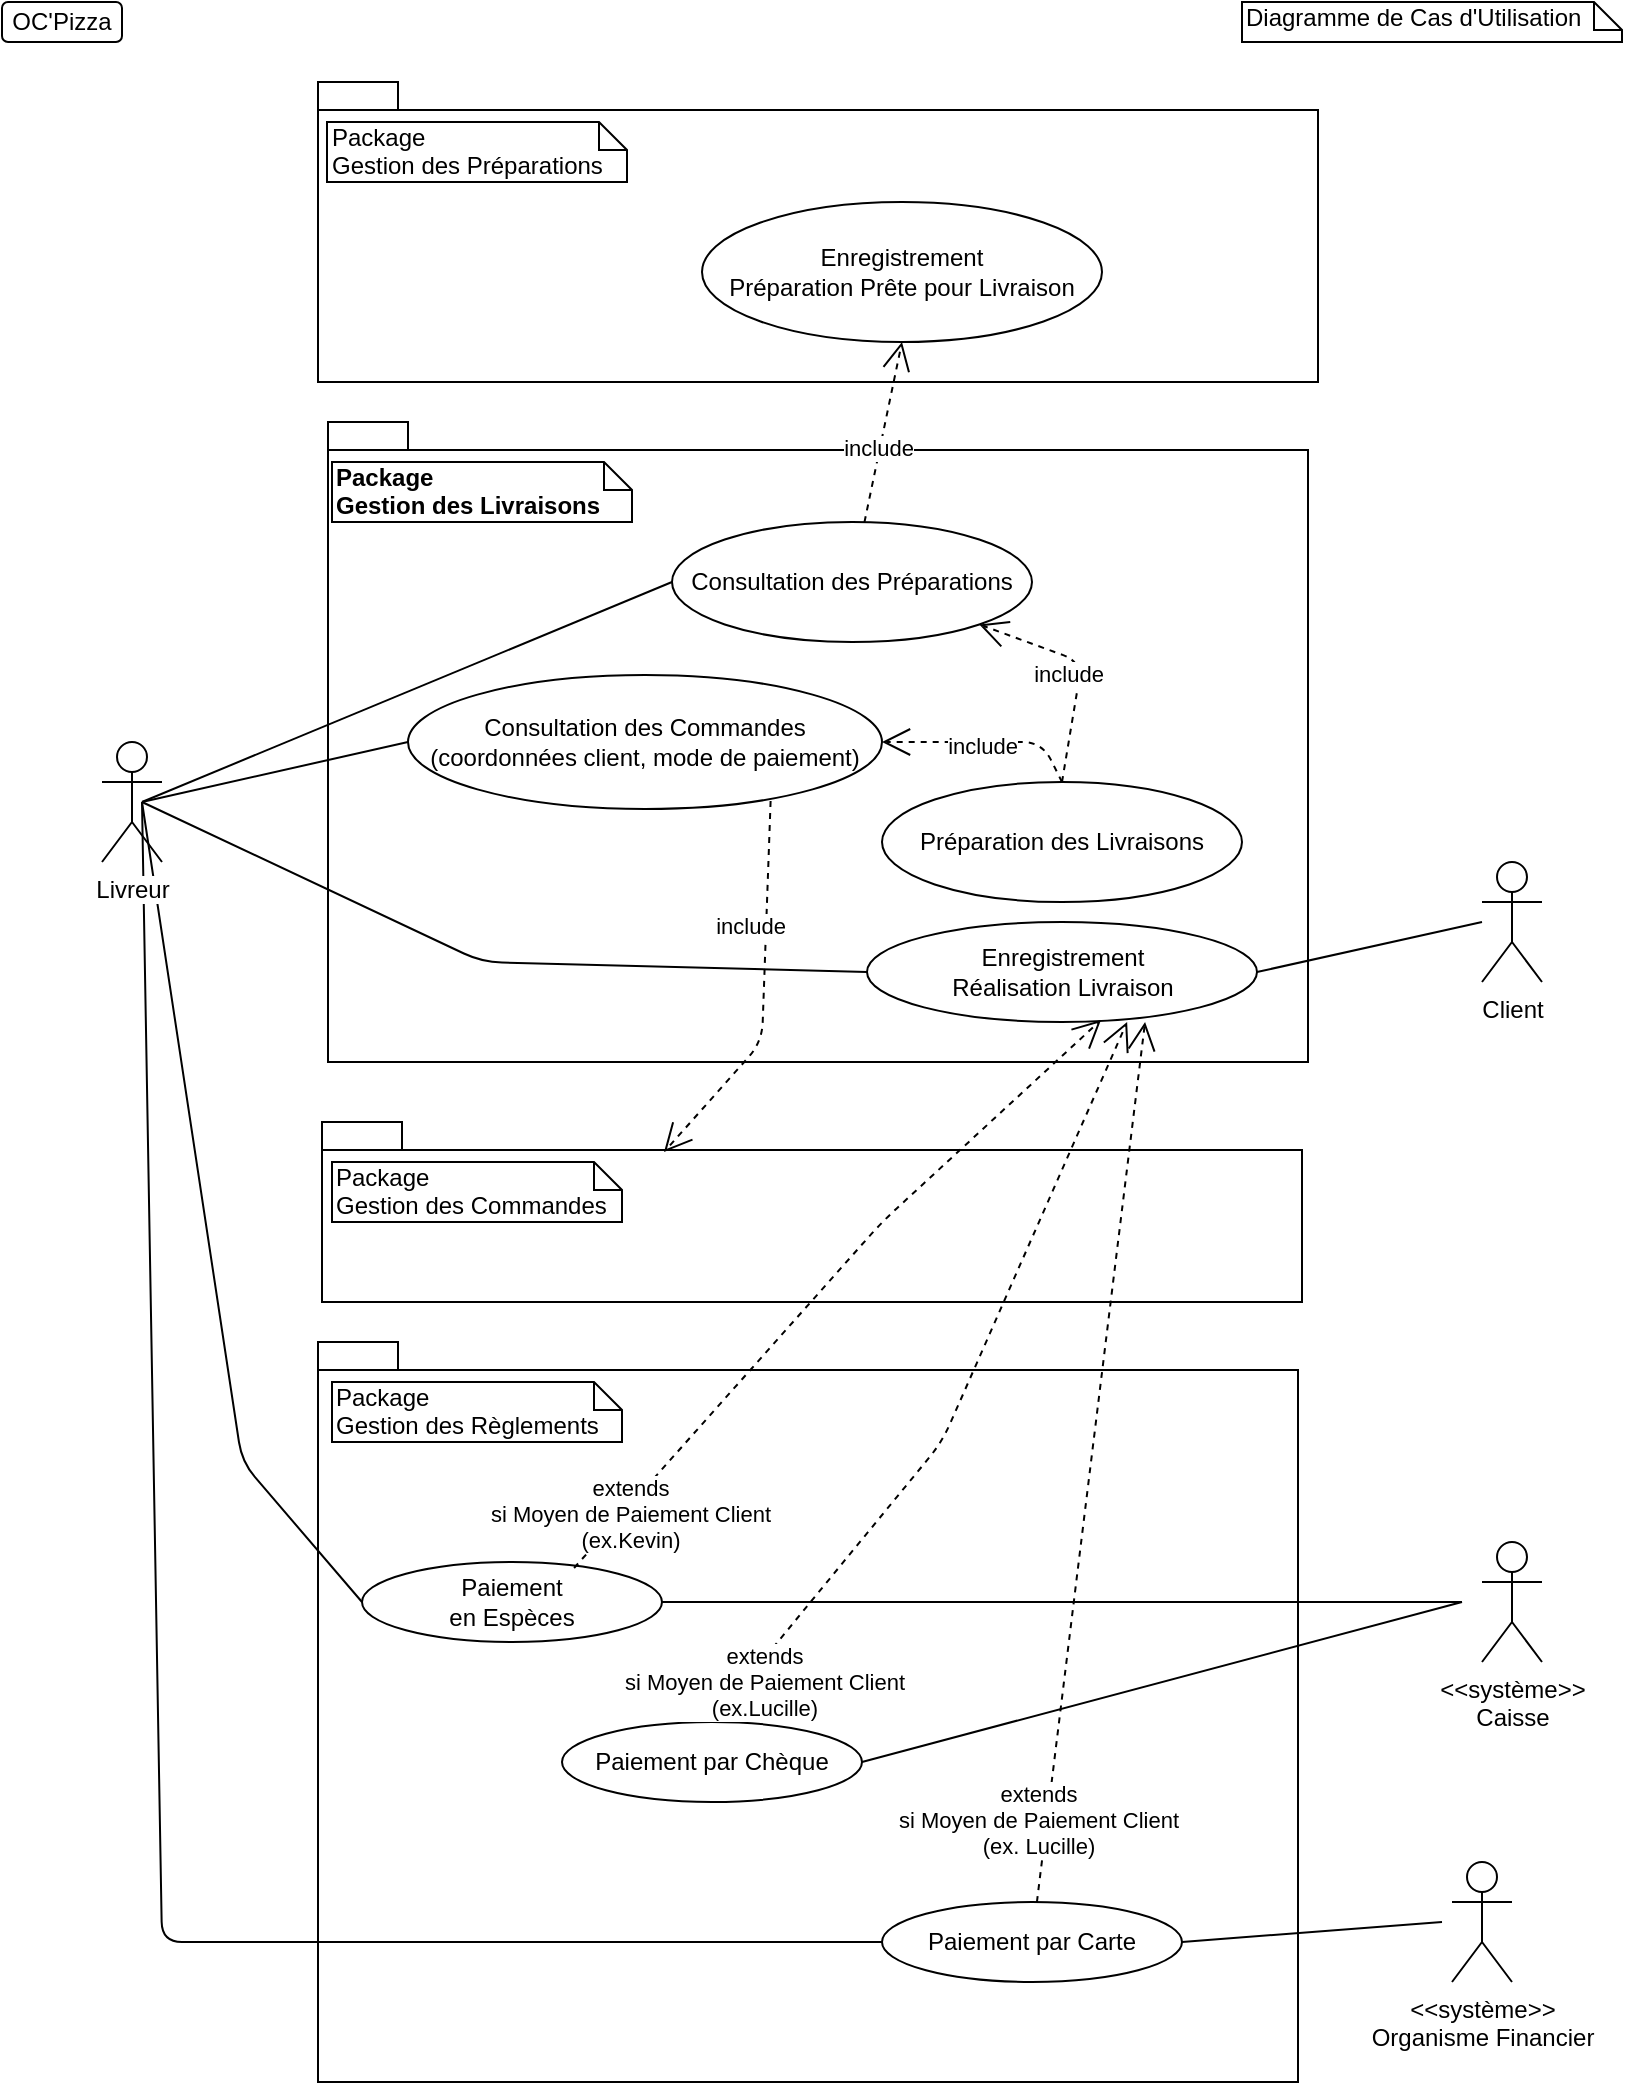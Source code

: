 <mxfile version="12.3.3" type="device" pages="1"><diagram id="ZVZr_ygmx5iWLDqqZzpk" name="Page-1"><mxGraphModel dx="1172" dy="655" grid="1" gridSize="10" guides="1" tooltips="1" connect="1" arrows="1" fold="1" page="1" pageScale="1" pageWidth="827" pageHeight="1169" math="0" shadow="0"><root><mxCell id="0"/><mxCell id="1" parent="0"/><mxCell id="DVYpHfOy4R6UXXZ0ZFMs-27" value="" style="shape=folder;fontStyle=1;spacingTop=10;tabWidth=40;tabHeight=14;tabPosition=left;html=1;" parent="1" vertex="1"><mxGeometry x="170" y="570" width="490" height="90" as="geometry"/></mxCell><mxCell id="7RBhTeeqjgn5L5TprI7I-27" value="" style="shape=folder;fontStyle=1;spacingTop=10;tabWidth=40;tabHeight=14;tabPosition=left;html=1;" parent="1" vertex="1"><mxGeometry x="173" y="220" width="490" height="320" as="geometry"/></mxCell><mxCell id="7RBhTeeqjgn5L5TprI7I-25" value="" style="shape=folder;fontStyle=1;spacingTop=10;tabWidth=40;tabHeight=14;tabPosition=left;html=1;" parent="1" vertex="1"><mxGeometry x="168" y="50" width="500" height="150" as="geometry"/></mxCell><mxCell id="HdKIo4G3xb_w0U2Cbs_q-2" value="OC'Pizza" style="rounded=1;whiteSpace=wrap;html=1;" parent="1" vertex="1"><mxGeometry x="10" y="10" width="60" height="20" as="geometry"/></mxCell><mxCell id="HdKIo4G3xb_w0U2Cbs_q-4" value="Diagramme de Cas d'Utilisation" style="shape=note;whiteSpace=wrap;html=1;size=14;verticalAlign=top;align=left;spacingTop=-6;" parent="1" vertex="1"><mxGeometry x="630" y="10" width="190" height="20" as="geometry"/></mxCell><mxCell id="HdKIo4G3xb_w0U2Cbs_q-5" value="&amp;lt;&amp;lt;système&amp;gt;&amp;gt;&lt;br&gt;Organisme Financier" style="shape=umlActor;verticalLabelPosition=bottom;labelBackgroundColor=#ffffff;verticalAlign=top;html=1;" parent="1" vertex="1"><mxGeometry x="735" y="940" width="30" height="60" as="geometry"/></mxCell><mxCell id="7RBhTeeqjgn5L5TprI7I-6" value="Enregistrement&lt;br&gt;Préparation Prête pour Livraison" style="ellipse;whiteSpace=wrap;html=1;" parent="1" vertex="1"><mxGeometry x="360" y="110" width="200" height="70" as="geometry"/></mxCell><mxCell id="7RBhTeeqjgn5L5TprI7I-8" value="Package&lt;br&gt;Gestion des Préparations" style="shape=note;whiteSpace=wrap;html=1;size=14;verticalAlign=top;align=left;spacingTop=-6;" parent="1" vertex="1"><mxGeometry x="172.5" y="70" width="150" height="30" as="geometry"/></mxCell><mxCell id="7RBhTeeqjgn5L5TprI7I-14" value="" style="endArrow=none;html=1;entryX=0;entryY=0.5;entryDx=0;entryDy=0;" parent="1" target="DVYpHfOy4R6UXXZ0ZFMs-5" edge="1"><mxGeometry width="50" height="50" relative="1" as="geometry"><mxPoint x="80" y="410" as="sourcePoint"/><mxPoint x="380" y="155" as="targetPoint"/></mxGeometry></mxCell><mxCell id="7RBhTeeqjgn5L5TprI7I-18" value="&lt;b&gt;Package&lt;br&gt;Gestion des Livraisons&lt;/b&gt;" style="shape=note;whiteSpace=wrap;html=1;size=14;verticalAlign=top;align=left;spacingTop=-6;" parent="1" vertex="1"><mxGeometry x="175" y="240" width="150" height="30" as="geometry"/></mxCell><mxCell id="7RBhTeeqjgn5L5TprI7I-37" value="include" style="endArrow=open;endSize=12;dashed=1;html=1;entryX=0.5;entryY=1;entryDx=0;entryDy=0;" parent="1" source="DVYpHfOy4R6UXXZ0ZFMs-5" target="7RBhTeeqjgn5L5TprI7I-6" edge="1"><mxGeometry x="-0.169" y="1" width="160" relative="1" as="geometry"><mxPoint x="430" y="300" as="sourcePoint"/><mxPoint x="580" y="740" as="targetPoint"/><mxPoint as="offset"/></mxGeometry></mxCell><mxCell id="DVYpHfOy4R6UXXZ0ZFMs-5" value="Consultation des Préparations" style="ellipse;whiteSpace=wrap;html=1;" parent="1" vertex="1"><mxGeometry x="345" y="270" width="180" height="60" as="geometry"/></mxCell><mxCell id="DVYpHfOy4R6UXXZ0ZFMs-6" value="Enregistrement&lt;br&gt;Réalisation Livraison" style="ellipse;whiteSpace=wrap;html=1;" parent="1" vertex="1"><mxGeometry x="442.5" y="470" width="195" height="50" as="geometry"/></mxCell><mxCell id="DVYpHfOy4R6UXXZ0ZFMs-12" value="" style="endArrow=none;html=1;entryX=0;entryY=0.5;entryDx=0;entryDy=0;" parent="1" target="DVYpHfOy4R6UXXZ0ZFMs-6" edge="1"><mxGeometry width="50" height="50" relative="1" as="geometry"><mxPoint x="80" y="410" as="sourcePoint"/><mxPoint x="360" y="340" as="targetPoint"/><Array as="points"><mxPoint x="250" y="490"/></Array></mxGeometry></mxCell><mxCell id="DVYpHfOy4R6UXXZ0ZFMs-28" value="Package&lt;br&gt;Gestion des Commandes" style="shape=note;whiteSpace=wrap;html=1;size=14;verticalAlign=top;align=left;spacingTop=-6;" parent="1" vertex="1"><mxGeometry x="175" y="590" width="145" height="30" as="geometry"/></mxCell><mxCell id="DVYpHfOy4R6UXXZ0ZFMs-29" value="" style="shape=folder;fontStyle=1;spacingTop=10;tabWidth=40;tabHeight=14;tabPosition=left;html=1;" parent="1" vertex="1"><mxGeometry x="168" y="680" width="490" height="370" as="geometry"/></mxCell><mxCell id="MFoFb-cfA_q3jg08BGN9-2" value="Consultation des Commandes&lt;br&gt;(coordonnées client, mode de paiement)" style="ellipse;whiteSpace=wrap;html=1;" parent="1" vertex="1"><mxGeometry x="213" y="346.5" width="237" height="67" as="geometry"/></mxCell><mxCell id="MFoFb-cfA_q3jg08BGN9-3" value="" style="endArrow=none;html=1;entryX=0;entryY=0.5;entryDx=0;entryDy=0;" parent="1" target="MFoFb-cfA_q3jg08BGN9-2" edge="1"><mxGeometry width="50" height="50" relative="1" as="geometry"><mxPoint x="80" y="410" as="sourcePoint"/><mxPoint x="460" y="426.5" as="targetPoint"/></mxGeometry></mxCell><mxCell id="MFoFb-cfA_q3jg08BGN9-4" value="Package&lt;br&gt;Gestion des Règlements" style="shape=note;whiteSpace=wrap;html=1;size=14;verticalAlign=top;align=left;spacingTop=-6;" parent="1" vertex="1"><mxGeometry x="175" y="700" width="145" height="30" as="geometry"/></mxCell><mxCell id="MFoFb-cfA_q3jg08BGN9-5" value="Paiement&lt;br&gt;en Espèces" style="ellipse;whiteSpace=wrap;html=1;" parent="1" vertex="1"><mxGeometry x="190" y="790" width="150" height="40" as="geometry"/></mxCell><mxCell id="MFoFb-cfA_q3jg08BGN9-6" value="Paiement par Carte" style="ellipse;whiteSpace=wrap;html=1;" parent="1" vertex="1"><mxGeometry x="450" y="960" width="150" height="40" as="geometry"/></mxCell><mxCell id="MFoFb-cfA_q3jg08BGN9-7" value="include" style="endArrow=open;endSize=12;dashed=1;html=1;exitX=0.5;exitY=0;exitDx=0;exitDy=0;" parent="1" source="1Hu7uINNHZp6eOHPJyl5-1" target="MFoFb-cfA_q3jg08BGN9-2" edge="1"><mxGeometry x="0.098" y="10" width="160" relative="1" as="geometry"><mxPoint x="630" y="500" as="sourcePoint"/><mxPoint x="470" y="500" as="targetPoint"/><Array as="points"><mxPoint x="530" y="380"/></Array><mxPoint x="4" y="-8" as="offset"/></mxGeometry></mxCell><mxCell id="MFoFb-cfA_q3jg08BGN9-8" value="extends&lt;br&gt;si Moyen de Paiement Client&lt;br&gt;(ex.Kevin)" style="endArrow=open;endSize=12;dashed=1;html=1;exitX=0.707;exitY=0.075;exitDx=0;exitDy=0;exitPerimeter=0;entryX=0.6;entryY=0.98;entryDx=0;entryDy=0;entryPerimeter=0;" parent="1" source="MFoFb-cfA_q3jg08BGN9-5" target="DVYpHfOy4R6UXXZ0ZFMs-6" edge="1"><mxGeometry x="-0.797" y="-3" width="160" relative="1" as="geometry"><mxPoint x="360" y="740" as="sourcePoint"/><mxPoint x="520" y="740" as="targetPoint"/><mxPoint as="offset"/><Array as="points"><mxPoint x="450" y="620"/></Array></mxGeometry></mxCell><mxCell id="MFoFb-cfA_q3jg08BGN9-9" value="extends&lt;br&gt;si Moyen de Paiement Client&lt;br&gt;(ex. Lucille)" style="endArrow=open;endSize=12;dashed=1;html=1;entryX=0.713;entryY=1;entryDx=0;entryDy=0;entryPerimeter=0;" parent="1" source="MFoFb-cfA_q3jg08BGN9-6" target="DVYpHfOy4R6UXXZ0ZFMs-6" edge="1"><mxGeometry x="-0.816" y="4" width="160" relative="1" as="geometry"><mxPoint x="460" y="740" as="sourcePoint"/><mxPoint x="590" y="420" as="targetPoint"/><mxPoint as="offset"/></mxGeometry></mxCell><mxCell id="MFoFb-cfA_q3jg08BGN9-10" value="" style="endArrow=none;html=1;exitX=0;exitY=0.5;exitDx=0;exitDy=0;" parent="1" source="MFoFb-cfA_q3jg08BGN9-5" edge="1"><mxGeometry width="50" height="50" relative="1" as="geometry"><mxPoint x="10" y="960" as="sourcePoint"/><mxPoint x="80" y="410" as="targetPoint"/><Array as="points"><mxPoint x="130" y="740"/></Array></mxGeometry></mxCell><mxCell id="MFoFb-cfA_q3jg08BGN9-12" value="" style="endArrow=none;html=1;exitX=0;exitY=0.5;exitDx=0;exitDy=0;" parent="1" source="MFoFb-cfA_q3jg08BGN9-6" edge="1"><mxGeometry width="50" height="50" relative="1" as="geometry"><mxPoint x="250" y="795" as="sourcePoint"/><mxPoint x="80" y="410" as="targetPoint"/><Array as="points"><mxPoint x="90" y="980"/></Array></mxGeometry></mxCell><mxCell id="MFoFb-cfA_q3jg08BGN9-13" value="include" style="endArrow=open;endSize=12;dashed=1;html=1;exitX=0.765;exitY=0.94;exitDx=0;exitDy=0;exitPerimeter=0;entryX=0.349;entryY=0.167;entryDx=0;entryDy=0;entryPerimeter=0;" parent="1" source="MFoFb-cfA_q3jg08BGN9-2" target="DVYpHfOy4R6UXXZ0ZFMs-27" edge="1"><mxGeometry x="-0.35" y="-7" width="160" relative="1" as="geometry"><mxPoint x="270" y="520" as="sourcePoint"/><mxPoint x="409" y="585" as="targetPoint"/><Array as="points"><mxPoint x="390" y="530"/></Array><mxPoint x="-1" as="offset"/></mxGeometry></mxCell><mxCell id="MFoFb-cfA_q3jg08BGN9-14" value="Livreur" style="shape=umlActor;verticalLabelPosition=bottom;labelBackgroundColor=#ffffff;verticalAlign=top;html=1;" parent="1" vertex="1"><mxGeometry x="60" y="380" width="30" height="60" as="geometry"/></mxCell><mxCell id="MFoFb-cfA_q3jg08BGN9-15" value="" style="endArrow=none;html=1;exitX=1;exitY=0.5;exitDx=0;exitDy=0;" parent="1" source="MFoFb-cfA_q3jg08BGN9-6" edge="1"><mxGeometry width="50" height="50" relative="1" as="geometry"><mxPoint x="680" y="860" as="sourcePoint"/><mxPoint x="730" y="970" as="targetPoint"/></mxGeometry></mxCell><mxCell id="qcNuktViXRDE5sAEl-gD-1" value="Paiement par Chèque" style="ellipse;whiteSpace=wrap;html=1;" parent="1" vertex="1"><mxGeometry x="290" y="870" width="150" height="40" as="geometry"/></mxCell><mxCell id="qcNuktViXRDE5sAEl-gD-2" value="extends&lt;br&gt;si Moyen de Paiement Client&lt;br&gt;(ex.Lucille)" style="endArrow=open;endSize=12;dashed=1;html=1;exitX=0.5;exitY=0;exitDx=0;exitDy=0;entryX=0.667;entryY=1;entryDx=0;entryDy=0;entryPerimeter=0;" parent="1" source="qcNuktViXRDE5sAEl-gD-1" target="DVYpHfOy4R6UXXZ0ZFMs-6" edge="1"><mxGeometry x="-0.844" y="-7" width="160" relative="1" as="geometry"><mxPoint x="373.05" y="862" as="sourcePoint"/><mxPoint x="570" y="420" as="targetPoint"/><mxPoint as="offset"/><Array as="points"><mxPoint x="480" y="730"/></Array></mxGeometry></mxCell><mxCell id="1Hu7uINNHZp6eOHPJyl5-1" value="Préparation des Livraisons" style="ellipse;whiteSpace=wrap;html=1;" parent="1" vertex="1"><mxGeometry x="450" y="400" width="180" height="60" as="geometry"/></mxCell><mxCell id="1Hu7uINNHZp6eOHPJyl5-2" value="&amp;lt;&amp;lt;système&amp;gt;&amp;gt;&lt;br&gt;Caisse" style="shape=umlActor;verticalLabelPosition=bottom;labelBackgroundColor=#ffffff;verticalAlign=top;html=1;" parent="1" vertex="1"><mxGeometry x="750" y="780" width="30" height="60" as="geometry"/></mxCell><mxCell id="1Hu7uINNHZp6eOHPJyl5-5" value="" style="endArrow=none;html=1;exitX=1;exitY=0.5;exitDx=0;exitDy=0;" parent="1" source="MFoFb-cfA_q3jg08BGN9-5" edge="1"><mxGeometry width="50" height="50" relative="1" as="geometry"><mxPoint x="595" y="790" as="sourcePoint"/><mxPoint x="740" y="810" as="targetPoint"/></mxGeometry></mxCell><mxCell id="1Hu7uINNHZp6eOHPJyl5-6" value="" style="endArrow=none;html=1;exitX=1;exitY=0.5;exitDx=0;exitDy=0;" parent="1" source="qcNuktViXRDE5sAEl-gD-1" edge="1"><mxGeometry width="50" height="50" relative="1" as="geometry"><mxPoint x="350" y="820" as="sourcePoint"/><mxPoint x="740" y="810" as="targetPoint"/></mxGeometry></mxCell><mxCell id="1Hu7uINNHZp6eOHPJyl5-7" value="include" style="endArrow=open;endSize=12;dashed=1;html=1;exitX=0.5;exitY=0;exitDx=0;exitDy=0;entryX=1;entryY=1;entryDx=0;entryDy=0;" parent="1" source="1Hu7uINNHZp6eOHPJyl5-1" target="DVYpHfOy4R6UXXZ0ZFMs-5" edge="1"><mxGeometry x="-0.074" y="6" width="160" relative="1" as="geometry"><mxPoint x="550" y="410" as="sourcePoint"/><mxPoint x="460" y="390" as="targetPoint"/><Array as="points"><mxPoint x="550" y="340"/></Array><mxPoint as="offset"/></mxGeometry></mxCell><mxCell id="cKg24OpnH3sNUqf3ixIw-1" value="Client" style="shape=umlActor;verticalLabelPosition=bottom;labelBackgroundColor=#ffffff;verticalAlign=top;html=1;" vertex="1" parent="1"><mxGeometry x="750" y="440" width="30" height="60" as="geometry"/></mxCell><mxCell id="cKg24OpnH3sNUqf3ixIw-3" value="" style="endArrow=none;html=1;exitX=1;exitY=0.5;exitDx=0;exitDy=0;" edge="1" parent="1" source="DVYpHfOy4R6UXXZ0ZFMs-6"><mxGeometry width="50" height="50" relative="1" as="geometry"><mxPoint x="700" y="520" as="sourcePoint"/><mxPoint x="750" y="470" as="targetPoint"/><Array as="points"/></mxGeometry></mxCell></root></mxGraphModel></diagram></mxfile>